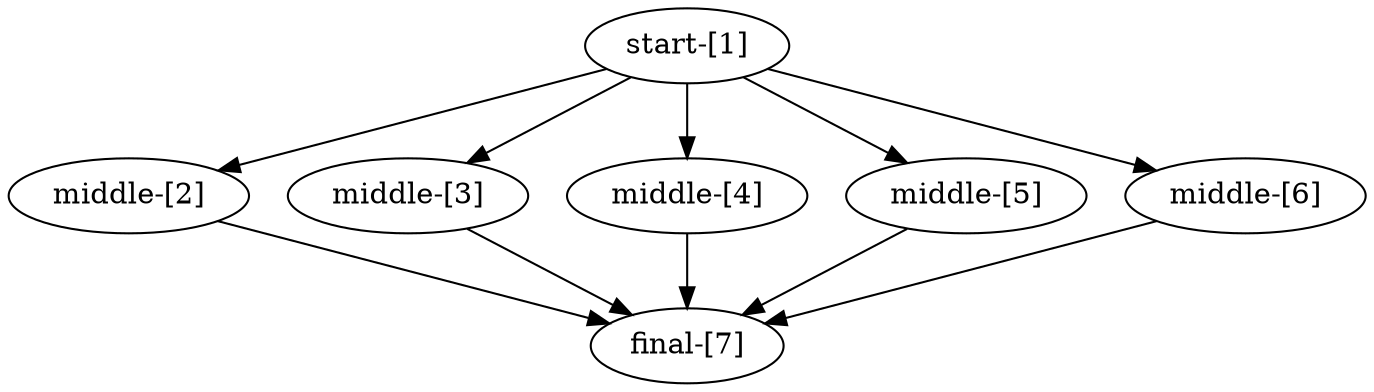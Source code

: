 digraph {
    "start-[1]"->"middle-[2]"
    "start-[1]"->"middle-[3]"
    "start-[1]"->"middle-[4]"
    "start-[1]"->"middle-[5]"
    "start-[1]"->"middle-[6]"
    "middle-[2]"->"final-[7]"
    "middle-[3]"->"final-[7]"
    "middle-[4]"->"final-[7]"
    "middle-[5]"->"final-[7]"
    "middle-[6]"->"final-[7]"
}
